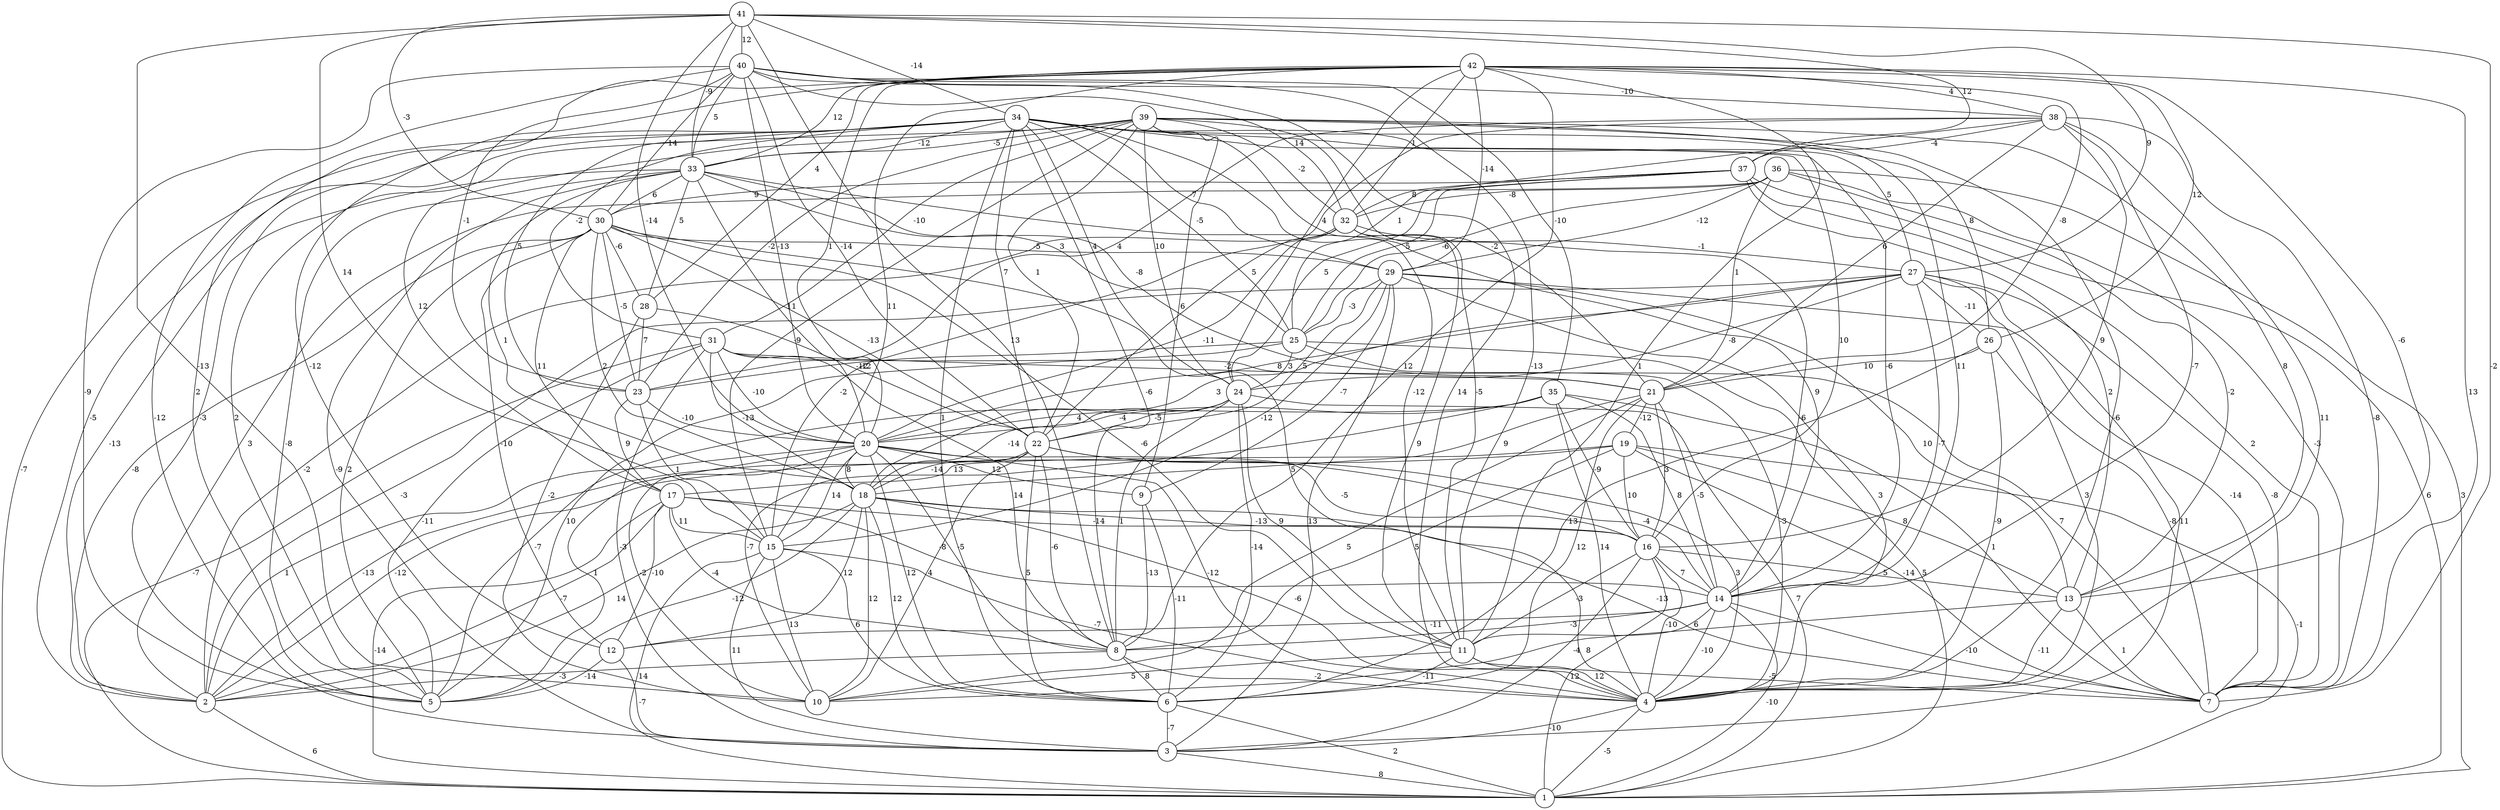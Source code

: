 graph { 
	 fontname="Helvetica,Arial,sans-serif" 
	 node [shape = circle]; 
	 42 -- 5 [label = "2"];
	 42 -- 7 [label = "13"];
	 42 -- 8 [label = "12"];
	 42 -- 11 [label = "1"];
	 42 -- 12 [label = "-12"];
	 42 -- 13 [label = "-6"];
	 42 -- 15 [label = "11"];
	 42 -- 20 [label = "1"];
	 42 -- 21 [label = "-8"];
	 42 -- 24 [label = "4"];
	 42 -- 26 [label = "12"];
	 42 -- 28 [label = "4"];
	 42 -- 29 [label = "-14"];
	 42 -- 32 [label = "1"];
	 42 -- 33 [label = "12"];
	 42 -- 38 [label = "4"];
	 41 -- 7 [label = "-2"];
	 41 -- 8 [label = "13"];
	 41 -- 10 [label = "-13"];
	 41 -- 15 [label = "14"];
	 41 -- 20 [label = "-14"];
	 41 -- 27 [label = "9"];
	 41 -- 30 [label = "-3"];
	 41 -- 33 [label = "-9"];
	 41 -- 34 [label = "-14"];
	 41 -- 37 [label = "12"];
	 41 -- 40 [label = "12"];
	 40 -- 3 [label = "-12"];
	 40 -- 4 [label = "14"];
	 40 -- 5 [label = "-9"];
	 40 -- 11 [label = "-13"];
	 40 -- 20 [label = "-13"];
	 40 -- 22 [label = "-14"];
	 40 -- 23 [label = "-1"];
	 40 -- 30 [label = "14"];
	 40 -- 32 [label = "14"];
	 40 -- 33 [label = "5"];
	 40 -- 35 [label = "-10"];
	 40 -- 38 [label = "-10"];
	 39 -- 4 [label = "-6"];
	 39 -- 5 [label = "2"];
	 39 -- 9 [label = "6"];
	 39 -- 11 [label = "-5"];
	 39 -- 13 [label = "8"];
	 39 -- 14 [label = "11"];
	 39 -- 15 [label = "-9"];
	 39 -- 17 [label = "12"];
	 39 -- 21 [label = "-2"];
	 39 -- 22 [label = "1"];
	 39 -- 23 [label = "-2"];
	 39 -- 24 [label = "10"];
	 39 -- 31 [label = "-10"];
	 39 -- 32 [label = "-2"];
	 39 -- 33 [label = "-5"];
	 38 -- 4 [label = "11"];
	 38 -- 7 [label = "-8"];
	 38 -- 14 [label = "-7"];
	 38 -- 16 [label = "9"];
	 38 -- 21 [label = "6"];
	 38 -- 22 [label = "5"];
	 38 -- 23 [label = "4"];
	 38 -- 25 [label = "1"];
	 38 -- 37 [label = "-4"];
	 37 -- 1 [label = "6"];
	 37 -- 7 [label = "2"];
	 37 -- 13 [label = "2"];
	 37 -- 24 [label = "5"];
	 37 -- 25 [label = "5"];
	 37 -- 30 [label = "9"];
	 37 -- 32 [label = "8"];
	 36 -- 1 [label = "3"];
	 36 -- 2 [label = "3"];
	 36 -- 7 [label = "-3"];
	 36 -- 13 [label = "-2"];
	 36 -- 21 [label = "1"];
	 36 -- 25 [label = "-6"];
	 36 -- 29 [label = "-12"];
	 36 -- 32 [label = "-8"];
	 35 -- 4 [label = "14"];
	 35 -- 5 [label = "-7"];
	 35 -- 7 [label = "1"];
	 35 -- 10 [label = "-7"];
	 35 -- 14 [label = "8"];
	 35 -- 16 [label = "-9"];
	 35 -- 20 [label = "-4"];
	 34 -- 1 [label = "-7"];
	 34 -- 2 [label = "-5"];
	 34 -- 5 [label = "-3"];
	 34 -- 6 [label = "1"];
	 34 -- 8 [label = "-6"];
	 34 -- 11 [label = "-12"];
	 34 -- 14 [label = "-6"];
	 34 -- 16 [label = "10"];
	 34 -- 22 [label = "7"];
	 34 -- 23 [label = "5"];
	 34 -- 24 [label = "4"];
	 34 -- 25 [label = "-5"];
	 34 -- 26 [label = "8"];
	 34 -- 27 [label = "5"];
	 34 -- 29 [label = "-7"];
	 34 -- 31 [label = "-2"];
	 34 -- 33 [label = "-12"];
	 33 -- 2 [label = "-13"];
	 33 -- 3 [label = "-9"];
	 33 -- 5 [label = "-8"];
	 33 -- 14 [label = "9"];
	 33 -- 18 [label = "1"];
	 33 -- 20 [label = "11"];
	 33 -- 21 [label = "-8"];
	 33 -- 25 [label = "3"];
	 33 -- 28 [label = "5"];
	 33 -- 30 [label = "6"];
	 32 -- 2 [label = "-2"];
	 32 -- 11 [label = "9"];
	 32 -- 14 [label = "-6"];
	 32 -- 15 [label = "-2"];
	 32 -- 20 [label = "-11"];
	 32 -- 27 [label = "-1"];
	 31 -- 1 [label = "-7"];
	 31 -- 3 [label = "-3"];
	 31 -- 5 [label = "-11"];
	 31 -- 7 [label = "7"];
	 31 -- 8 [label = "14"];
	 31 -- 18 [label = "-13"];
	 31 -- 20 [label = "-10"];
	 31 -- 21 [label = "-2"];
	 30 -- 2 [label = "-8"];
	 30 -- 4 [label = "5"];
	 30 -- 5 [label = "2"];
	 30 -- 11 [label = "-6"];
	 30 -- 12 [label = "-10"];
	 30 -- 17 [label = "11"];
	 30 -- 18 [label = "2"];
	 30 -- 22 [label = "-13"];
	 30 -- 23 [label = "-5"];
	 30 -- 28 [label = "-6"];
	 30 -- 29 [label = "-5"];
	 29 -- 3 [label = "13"];
	 29 -- 4 [label = "3"];
	 29 -- 7 [label = "-14"];
	 29 -- 9 [label = "-7"];
	 29 -- 13 [label = "10"];
	 29 -- 15 [label = "-12"];
	 29 -- 22 [label = "5"];
	 29 -- 25 [label = "-3"];
	 28 -- 10 [label = "-2"];
	 28 -- 22 [label = "-12"];
	 28 -- 23 [label = "7"];
	 27 -- 2 [label = "-3"];
	 27 -- 3 [label = "11"];
	 27 -- 4 [label = "3"];
	 27 -- 7 [label = "-8"];
	 27 -- 14 [label = "-7"];
	 27 -- 18 [label = "3"];
	 27 -- 20 [label = "8"];
	 27 -- 24 [label = "-8"];
	 27 -- 26 [label = "-11"];
	 26 -- 4 [label = "-9"];
	 26 -- 6 [label = "13"];
	 26 -- 7 [label = "-8"];
	 26 -- 21 [label = "10"];
	 25 -- 1 [label = "5"];
	 25 -- 4 [label = "-3"];
	 25 -- 5 [label = "10"];
	 25 -- 23 [label = "-12"];
	 25 -- 24 [label = "3"];
	 24 -- 1 [label = "7"];
	 24 -- 6 [label = "-14"];
	 24 -- 8 [label = "1"];
	 24 -- 11 [label = "9"];
	 24 -- 18 [label = "-14"];
	 24 -- 20 [label = "4"];
	 24 -- 22 [label = "-5"];
	 23 -- 15 [label = "1"];
	 23 -- 17 [label = "9"];
	 23 -- 20 [label = "-10"];
	 22 -- 2 [label = "-13"];
	 22 -- 4 [label = "3"];
	 22 -- 6 [label = "5"];
	 22 -- 8 [label = "-6"];
	 22 -- 10 [label = "4"];
	 22 -- 14 [label = "-4"];
	 22 -- 18 [label = "-14"];
	 21 -- 6 [label = "12"];
	 21 -- 10 [label = "5"];
	 21 -- 14 [label = "-5"];
	 21 -- 16 [label = "3"];
	 21 -- 18 [label = "9"];
	 21 -- 19 [label = "-12"];
	 20 -- 2 [label = "1"];
	 20 -- 4 [label = "-12"];
	 20 -- 5 [label = "1"];
	 20 -- 6 [label = "12"];
	 20 -- 8 [label = "-5"];
	 20 -- 9 [label = "12"];
	 20 -- 10 [label = "-2"];
	 20 -- 15 [label = "14"];
	 20 -- 16 [label = "-5"];
	 20 -- 18 [label = "8"];
	 19 -- 1 [label = "-1"];
	 19 -- 2 [label = "-12"];
	 19 -- 7 [label = "-14"];
	 19 -- 8 [label = "5"];
	 19 -- 13 [label = "8"];
	 19 -- 16 [label = "10"];
	 19 -- 17 [label = "13"];
	 18 -- 2 [label = "14"];
	 18 -- 4 [label = "-6"];
	 18 -- 5 [label = "-12"];
	 18 -- 6 [label = "12"];
	 18 -- 7 [label = "-13"];
	 18 -- 10 [label = "12"];
	 18 -- 12 [label = "12"];
	 18 -- 16 [label = "-13"];
	 17 -- 1 [label = "-14"];
	 17 -- 2 [label = "-7"];
	 17 -- 8 [label = "-4"];
	 17 -- 12 [label = "-10"];
	 17 -- 14 [label = "-8"];
	 17 -- 15 [label = "11"];
	 17 -- 16 [label = "-14"];
	 16 -- 1 [label = "12"];
	 16 -- 3 [label = "-4"];
	 16 -- 4 [label = "-10"];
	 16 -- 11 [label = "-3"];
	 16 -- 13 [label = "5"];
	 16 -- 14 [label = "7"];
	 15 -- 1 [label = "14"];
	 15 -- 3 [label = "11"];
	 15 -- 4 [label = "-7"];
	 15 -- 6 [label = "6"];
	 15 -- 10 [label = "13"];
	 14 -- 1 [label = "-10"];
	 14 -- 4 [label = "-10"];
	 14 -- 7 [label = "-10"];
	 14 -- 8 [label = "-3"];
	 14 -- 11 [label = "6"];
	 14 -- 12 [label = "-11"];
	 13 -- 4 [label = "-11"];
	 13 -- 7 [label = "1"];
	 13 -- 10 [label = "8"];
	 12 -- 3 [label = "-7"];
	 12 -- 5 [label = "-14"];
	 11 -- 4 [label = "12"];
	 11 -- 6 [label = "-11"];
	 11 -- 7 [label = "-5"];
	 11 -- 10 [label = "5"];
	 9 -- 6 [label = "-11"];
	 9 -- 8 [label = "-13"];
	 8 -- 2 [label = "-3"];
	 8 -- 4 [label = "-2"];
	 8 -- 6 [label = "8"];
	 6 -- 1 [label = "2"];
	 6 -- 3 [label = "-7"];
	 4 -- 1 [label = "-5"];
	 4 -- 3 [label = "-10"];
	 3 -- 1 [label = "8"];
	 2 -- 1 [label = "6"];
	 1;
	 2;
	 3;
	 4;
	 5;
	 6;
	 7;
	 8;
	 9;
	 10;
	 11;
	 12;
	 13;
	 14;
	 15;
	 16;
	 17;
	 18;
	 19;
	 20;
	 21;
	 22;
	 23;
	 24;
	 25;
	 26;
	 27;
	 28;
	 29;
	 30;
	 31;
	 32;
	 33;
	 34;
	 35;
	 36;
	 37;
	 38;
	 39;
	 40;
	 41;
	 42;
}

